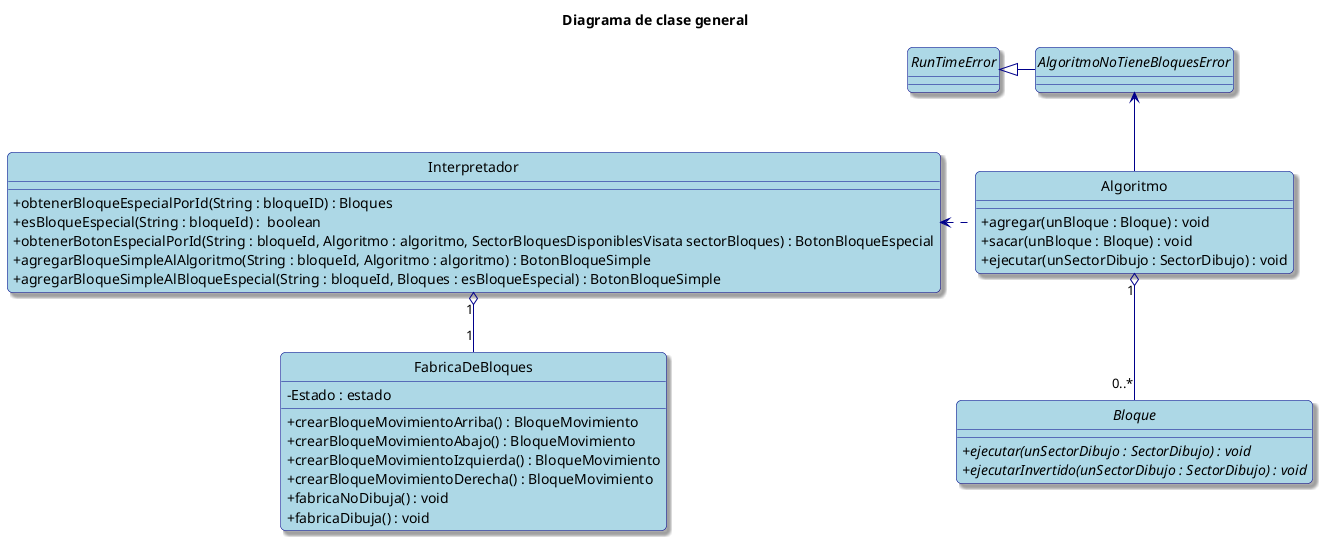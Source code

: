 @startuml
hide circle
skinparam classAttributeIconSize 0
skinparam backgroundColor White
skinparam RoundCorner 10
skinparam Shadowing true

skinparam class {
    ArrowColor DarkBlue
    BackgroundColor LightBlue
    BorderColor DarkBlue
}

skinparam note {
    BackgroundColor LightYellow
    BorderColor DarkBlue
}

title Diagrama de clase general

class Interpretador {
    + obtenerBloqueEspecialPorId(String : bloqueID) : Bloques
    + esBloqueEspecial(String : bloqueId) :  boolean
    + obtenerBotonEspecialPorId(String : bloqueId, Algoritmo : algoritmo, SectorBloquesDisponiblesVisata sectorBloques) : BotonBloqueEspecial
    + agregarBloqueSimpleAlAlgoritmo(String : bloqueId, Algoritmo : algoritmo) : BotonBloqueSimple
    + agregarBloqueSimpleAlBloqueEspecial(String : bloqueId, Bloques : esBloqueEspecial) : BotonBloqueSimple

}

class FabricaDeBloques {
    - Estado : estado
    + crearBloqueMovimientoArriba() : BloqueMovimiento
    + crearBloqueMovimientoAbajo() : BloqueMovimiento
    + crearBloqueMovimientoIzquierda() : BloqueMovimiento
    + crearBloqueMovimientoDerecha() : BloqueMovimiento
    + fabricaNoDibuja() : void
    + fabricaDibuja() : void
}


interface Bloque {
    + {abstract} ejecutar(unSectorDibujo : SectorDibujo) : void
    + {abstract} ejecutarInvertido(unSectorDibujo : SectorDibujo) : void
}

class Algoritmo {
    + agregar(unBloque : Bloque) : void
    + sacar(unBloque : Bloque) : void
    + ejecutar(unSectorDibujo : SectorDibujo) : void
}

interface AlgoritmoNoTieneBloquesError{}

interface RunTimeError

Algoritmo "1" o-- "0..*" Bloque
AlgoritmoNoTieneBloquesError  <--down Algoritmo
RunTimeError <|--right AlgoritmoNoTieneBloquesError
Interpretador <..right Algoritmo
Interpretador "1" o--down "1" FabricaDeBloques


@enduml


@startuml
hide circle
skinparam classAttributeIconSize 0
skinparam backgroundColor White
skinparam RoundCorner 10
skinparam Shadowing true

skinparam class {
    ArrowColor DarkBlue
    BackgroundColor LightBlue
    BorderColor DarkBlue
}

skinparam note {
    BackgroundColor LightYellow
    BorderColor DarkBlue
}

title Relacion entre Algoritmo y sus Observadores

class SectorAlgoritmoVista{
    - Algoritmo : algoritmo
    - SectorDibujoVista : sectorDibujoVista
    - SectorBloquesDisponiblesVista : sectorBloquesDisponiblesVista
    - VBox : bloquesDelAlgoritmo
    - HBox : botonera
    - Interpretador : Interpretador
    - Boton botonLimpiarDibujo
    - Boton botonEjecutar

    +configurarVentana () : void
    +configurarContenidoVentana () : void
    +botoneraAccionesDisponibles (App aplicacion, Stage escenario)
}

class SectorBloquesDisponiblesVista{
    - Vbox : contenedorVerticalBotones
    - Algoritmo : algoritmo
    - Boton : botonGuardarBloquePersonalizado
    - ArrayList <BotonBloquePersonalizado> : botonesGuardados
    - Interpretador : interpretador

    - bloquesDisponibles() : Vbox
    + agregarBotonPersonalizado (BotonBloquePersonalizado botonPersonnalizado) : void
    + existeGuardadoConId (String bloqueId) : boolean
    + obtenerCopiaPorId(String bloqueId) : BotonBloquePersonalizado

}

class Algoritmo {
    + agregar(unBloque : Bloque) : void
    + sacar(unBloque : Bloque) : void
    + ejecutar(unSectorDibujo : SectorDibujo) : void
}

interface Observable{
    +agregarObservador(Observador : obs) : void
    +sacarObservador((Observador : obs) : void
    +notificarObservadores(): void
}

interface Observador{
    +actualizar() : void
}

Observable <|.. Algoritmo
Observable <..right Observador
Observador <|.. SectorAlgoritmoVista
Observador <|.. SectorBloquesDisponiblesVista

@enduml



----  --  ----  --  ----  --  ----  --  ----  --  ----  --  ----  --  ----  --  ----

@startuml
hide circle
skinparam classAttributeIconSize 0
skinparam backgroundColor White
skinparam RoundCorner 10
skinparam Shadowing true

skinparam class {
    ArrowColor DarkBlue
    BackgroundColor LightBlue
    BorderColor DarkBlue
}

skinparam note {
    BackgroundColor LightYellow
    BorderColor DarkBlue
}

title Diagrama de SectorDibujo

interface DibujoObservable{
    +agregarObservador(Observador : obs) : void
    +notificarObservadores(): void
}

interface ObservadorDibujo{
    +actualizar(Boolean : bool, Posicion : posicionInicial, Posicion : posicionFinal) : void
}

class SectorDibujo {
    - ultimaPosicion : Posicion
    + dibujar(direccion : Direccion) : void
    + existe(posicion : Posicion) : boolean
}

class Recorrido {
    + agregarArista(direccion : Direccion, ultimaPosicion : Posicion) : void
    + existeVertice(posicion : Posicion) : boolean
    + existeArista(origen : Posicion, destino : Posicion) : boolean
}

class Arista {
    + contiene(posicion : Posicion) : boolean
    + contiene(origen : Posicion, destino : Posicion) : boolean
}

class Posicion {
    - coordenadaX : int
    - coordenadaY : int
    + esIgual(posicion : Posicion) : boolean
    + actualizar(direccion : Direccion) : Posicion
}

class SectorDibujoVista{
    - DibujoVista : dibujo
    - SectorPersonaje : sectorPersonaje
    - int : ANCHO
    - int : ALTO

    +borrarDibujo() : void

}

DibujoObservable <|..right SectorDibujo
DibujoObservable <.. ObservadorDibujo
SectorDibujo *-- Recorrido
Recorrido "1" *-- "1..*" Arista
Arista "1" *-- "2" Posicion
ObservadorDibujo <|..down SectorDibujoVista

@enduml

----  --  ----  --  ----  --  ----  --  ----  --  ----  --  ----  --  ----  --  ----

@startuml
hide circle
skinparam classAttributeIconSize 0
skinparam backgroundColor White
skinparam RoundCorner 10
skinparam Shadowing true
skinparam class {
    ArrowColor DarkBlue
    BackgroundColor LightBlue
    BorderColor DarkBlue
}
skinparam note {
    BackgroundColor LightYellow
    BorderColor DarkBlue
}

title Diagrama de clase de Bloque y BloqueMovimiento

interface Bloque {
    + {abstract} ejecutar(unSectorDibujo : SectorDibujo) : void
    + {abstract} ejecutarInvertido(unSectorDibujo : SectorDibujo) : void

}
class BloqueMovimiento {
    + BloqueMovimiento(direccion : Direccion, estado : Estado)
    + ejecutar(unSectorDibujo : SectorDibujo) : void
    + ejecutarInvertido(unSectorDibujo : SectorDibujo) : void
}
interface Estado {
    + {abstract} ejecutar(unSectorDibujo : SectorDibujo, direccion : Direccion)
}
class Dibuja {
    + ejecutar(unSectorDibujo : SectorDibujo, direccion : Direccion)
}
class NoDibuja {
    + ejecutar(unSectorDibujo : SectorDibujo, direccion : Direccion)
}
abstract class Direccion {
    + actualizarPosicion(posicion : Posicion) : Posicion
    + {abstract} invertir() : Direccion
}
class Norte {
    + invertir() : Sur
}
class Sur {
    + invertir() : Norte
}
class Este {
    + invertir() : Oeste
}
class Oeste {
    + invertir() : Este
}

Bloque <|.. BloqueMovimiento
BloqueMovimiento *-- Estado
Estado <|.. Dibuja
Estado <|.. NoDibuja
BloqueMovimiento *--right Direccion
Direccion <|-- Norte
Direccion <|-- Sur
Direccion <|-- Este
Direccion <|-- Oeste
@enduml

----  --  ----  --  ----  --  ----  --  ----  --  ----  --  ----  --  ----  --  ----

@startuml
hide circle
skinparam classAttributeIconSize 0
skinparam backgroundColor White
skinparam RoundCorner 10
skinparam Shadowing true
skinparam class {
    ArrowColor DarkBlue
    BackgroundColor LightBlue
    BorderColor DarkBlue
}
skinparam note {
    BackgroundColor LightYellow
    BorderColor DarkBlue
}

title Diagrama de clase de Bloque y bloques especiales

interface BloquePersonalizadoNoPuedeEjecutarseSinBloquesError{}

interface RunTimeError{}

interface Bloque {
    + {abstract} ejecutar(unSectorDibujo : SectorDibujo) : void
    + {abstract} ejecutarInvertido(unSectorDibujo : SectorDibujo) : void

}
class BloqueMovimiento {
    + BloqueMovimiento(direccion : Direccion)
    + ejecutar(unSectorDibujo : SectorDibujo) : void
    + ejecutarInvertido(unSectorDibujo : SectorDibujo) : void
}
interface Bloques {
    + {abstract} agregar(unBloque : bloque) : void
    + {abstract} sacar(unBloque : bloque) : void
}
class BloquePersonalizado {
    + ejecutar(unSectorDibujo : SectorDibujo) : void
    + ejecutarInvertido(unSectorDibujo : SectorDibujo) : void
    + agregar(unBloque : bloque) : void
    + sacar(unBloque : bloque) : void
}
class RepetirDoble {
    + ejecutar(unSectorDibujo : SectorDibujo) : void
    + ejecutarInvertido(unSectorDibujo : SectorDibujo) : void
    + agregar(unBloque : bloque) : void
    + sacar(unBloque : bloque) : void
}
class RepetirTriple {
    + ejecutar(unSectorDibujo : SectorDibujo) : void
    + ejecutarInvertido(unSectorDibujo : SectorDibujo) : void
    + agregar(unBloque : bloque) : void
    + sacar(unBloque : bloque) : void
}
class Invertir {
    + ejecutar(unSectorDibujo : SectorDibujo) : void
    + ejecutarInvertido(unSectorDibujo : SectorDibujo) : void
    + agregar(unBloque : bloque) : void
    + sacar(unBloque : bloque) : void
}
class DecoratorBloquePersonalizadoBase {
    + ejecutar(unSectorDibujo : SectorDibujo) : void
    + ejecutarInvertido(unSectorDibujo : SectorDibujo) : void
    + agregar(unBloque : bloque) : void
    + sacar(unBloque : bloque) : void
}

Bloque <|.. Bloques
Bloques "1" *--left "1..*" Bloque
Bloques <|..right BloquePersonalizado
Bloques <|.. DecoratorBloquePersonalizadoBase
DecoratorBloquePersonalizadoBase o-- Bloques
DecoratorBloquePersonalizadoBase <|-- RepetirDoble
DecoratorBloquePersonalizadoBase <|-- RepetirTriple
DecoratorBloquePersonalizadoBase <|-- Invertir
Bloque <|.. BloqueMovimiento
BloquePersonalizadoNoPuedeEjecutarseSinBloquesError <--up BloquePersonalizado
RunTimeError <|--up BloquePersonalizadoNoPuedeEjecutarseSinBloquesError
@enduml